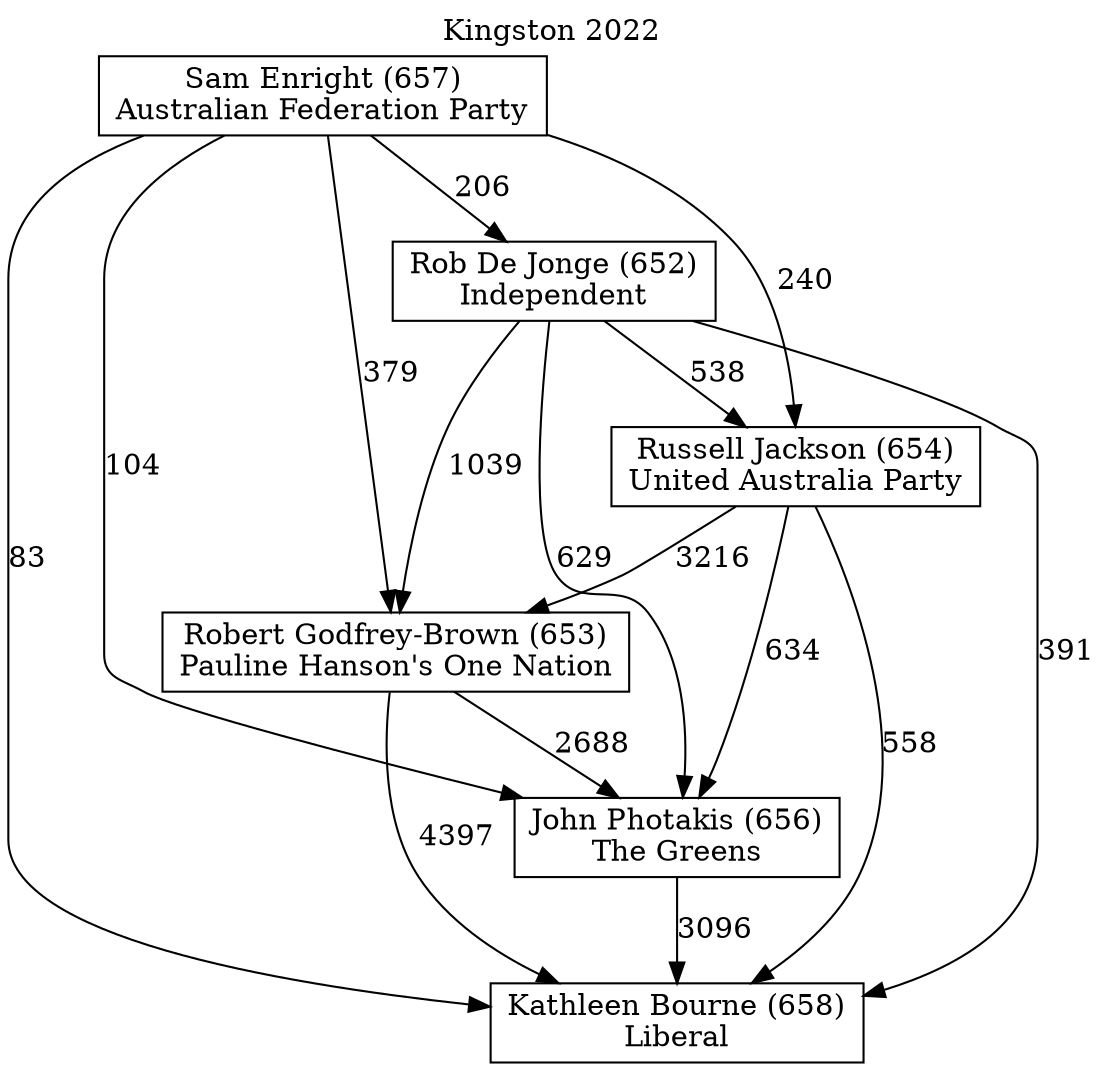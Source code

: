 // House preference flow
digraph "Kathleen Bourne (658)_Kingston_2022" {
	graph [label="Kingston 2022" labelloc=t mclimit=2]
	node [shape=box]
	"Kathleen Bourne (658)" [label="Kathleen Bourne (658)
Liberal"]
	"John Photakis (656)" [label="John Photakis (656)
The Greens"]
	"Robert Godfrey-Brown (653)" [label="Robert Godfrey-Brown (653)
Pauline Hanson's One Nation"]
	"Russell Jackson (654)" [label="Russell Jackson (654)
United Australia Party"]
	"Rob De Jonge (652)" [label="Rob De Jonge (652)
Independent"]
	"Sam Enright (657)" [label="Sam Enright (657)
Australian Federation Party"]
	"John Photakis (656)" -> "Kathleen Bourne (658)" [label=3096]
	"Robert Godfrey-Brown (653)" -> "John Photakis (656)" [label=2688]
	"Russell Jackson (654)" -> "Robert Godfrey-Brown (653)" [label=3216]
	"Rob De Jonge (652)" -> "Russell Jackson (654)" [label=538]
	"Sam Enright (657)" -> "Rob De Jonge (652)" [label=206]
	"Robert Godfrey-Brown (653)" -> "Kathleen Bourne (658)" [label=4397]
	"Russell Jackson (654)" -> "Kathleen Bourne (658)" [label=558]
	"Rob De Jonge (652)" -> "Kathleen Bourne (658)" [label=391]
	"Sam Enright (657)" -> "Kathleen Bourne (658)" [label=83]
	"Sam Enright (657)" -> "Russell Jackson (654)" [label=240]
	"Rob De Jonge (652)" -> "Robert Godfrey-Brown (653)" [label=1039]
	"Sam Enright (657)" -> "Robert Godfrey-Brown (653)" [label=379]
	"Russell Jackson (654)" -> "John Photakis (656)" [label=634]
	"Rob De Jonge (652)" -> "John Photakis (656)" [label=629]
	"Sam Enright (657)" -> "John Photakis (656)" [label=104]
}
